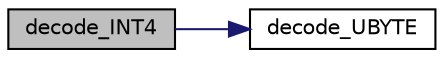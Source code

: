 digraph "decode_INT4"
{
  edge [fontname="Helvetica",fontsize="10",labelfontname="Helvetica",labelfontsize="10"];
  node [fontname="Helvetica",fontsize="10",shape=record];
  rankdir="LR";
  Node865 [label="decode_INT4",height=0.2,width=0.4,color="black", fillcolor="grey75", style="filled", fontcolor="black"];
  Node865 -> Node866 [color="midnightblue",fontsize="10",style="solid",fontname="Helvetica"];
  Node866 [label="decode_UBYTE",height=0.2,width=0.4,color="black", fillcolor="white", style="filled",URL="$d4/d74/util_8_c.html#a100147d3ca1b1a594732c839eb78b753"];
}
